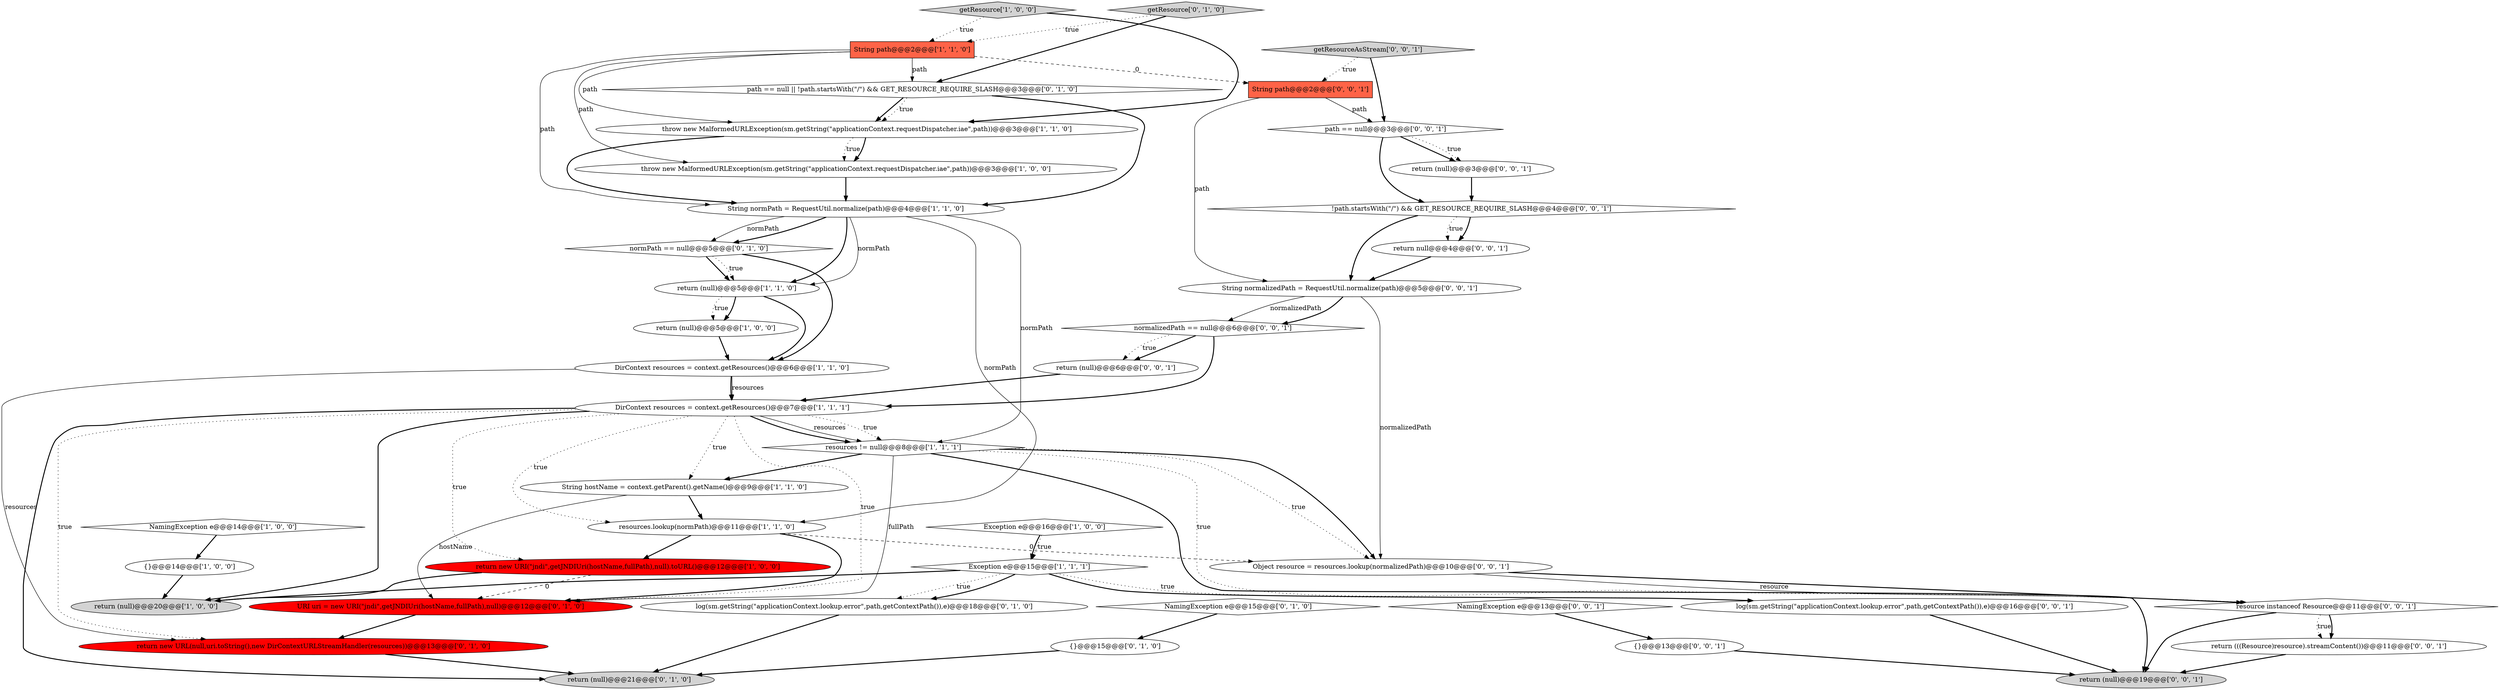digraph {
17 [style = filled, label = "{}@@@14@@@['1', '0', '0']", fillcolor = white, shape = ellipse image = "AAA0AAABBB1BBB"];
20 [style = filled, label = "URI uri = new URI(\"jndi\",getJNDIUri(hostName,fullPath),null)@@@12@@@['0', '1', '0']", fillcolor = red, shape = ellipse image = "AAA1AAABBB2BBB"];
42 [style = filled, label = "return (null)@@@6@@@['0', '0', '1']", fillcolor = white, shape = ellipse image = "AAA0AAABBB3BBB"];
36 [style = filled, label = "normalizedPath == null@@@6@@@['0', '0', '1']", fillcolor = white, shape = diamond image = "AAA0AAABBB3BBB"];
8 [style = filled, label = "resources != null@@@8@@@['1', '1', '1']", fillcolor = white, shape = diamond image = "AAA0AAABBB1BBB"];
41 [style = filled, label = "log(sm.getString(\"applicationContext.lookup.error\",path,getContextPath()),e)@@@16@@@['0', '0', '1']", fillcolor = white, shape = ellipse image = "AAA0AAABBB3BBB"];
35 [style = filled, label = "NamingException e@@@13@@@['0', '0', '1']", fillcolor = white, shape = diamond image = "AAA0AAABBB3BBB"];
14 [style = filled, label = "return (null)@@@20@@@['1', '0', '0']", fillcolor = lightgray, shape = ellipse image = "AAA0AAABBB1BBB"];
5 [style = filled, label = "Exception e@@@16@@@['1', '0', '0']", fillcolor = white, shape = diamond image = "AAA0AAABBB1BBB"];
39 [style = filled, label = "return (null)@@@19@@@['0', '0', '1']", fillcolor = lightgray, shape = ellipse image = "AAA0AAABBB3BBB"];
18 [style = filled, label = "return (null)@@@21@@@['0', '1', '0']", fillcolor = lightgray, shape = ellipse image = "AAA0AAABBB2BBB"];
33 [style = filled, label = "getResourceAsStream['0', '0', '1']", fillcolor = lightgray, shape = diamond image = "AAA0AAABBB3BBB"];
4 [style = filled, label = "return new URI(\"jndi\",getJNDIUri(hostName,fullPath),null).toURL()@@@12@@@['1', '0', '0']", fillcolor = red, shape = ellipse image = "AAA1AAABBB1BBB"];
23 [style = filled, label = "NamingException e@@@15@@@['0', '1', '0']", fillcolor = white, shape = diamond image = "AAA0AAABBB2BBB"];
12 [style = filled, label = "String path@@@2@@@['1', '1', '0']", fillcolor = tomato, shape = box image = "AAA0AAABBB1BBB"];
6 [style = filled, label = "DirContext resources = context.getResources()@@@6@@@['1', '1', '0']", fillcolor = white, shape = ellipse image = "AAA0AAABBB1BBB"];
19 [style = filled, label = "normPath == null@@@5@@@['0', '1', '0']", fillcolor = white, shape = diamond image = "AAA0AAABBB2BBB"];
30 [style = filled, label = "!path.startsWith(\"/\") && GET_RESOURCE_REQUIRE_SLASH@@@4@@@['0', '0', '1']", fillcolor = white, shape = diamond image = "AAA0AAABBB3BBB"];
7 [style = filled, label = "DirContext resources = context.getResources()@@@7@@@['1', '1', '1']", fillcolor = white, shape = ellipse image = "AAA0AAABBB1BBB"];
0 [style = filled, label = "NamingException e@@@14@@@['1', '0', '0']", fillcolor = white, shape = diamond image = "AAA0AAABBB1BBB"];
1 [style = filled, label = "return (null)@@@5@@@['1', '0', '0']", fillcolor = white, shape = ellipse image = "AAA0AAABBB1BBB"];
37 [style = filled, label = "return (null)@@@3@@@['0', '0', '1']", fillcolor = white, shape = ellipse image = "AAA0AAABBB3BBB"];
3 [style = filled, label = "resources.lookup(normPath)@@@11@@@['1', '1', '0']", fillcolor = white, shape = ellipse image = "AAA0AAABBB1BBB"];
28 [style = filled, label = "String path@@@2@@@['0', '0', '1']", fillcolor = tomato, shape = box image = "AAA0AAABBB3BBB"];
34 [style = filled, label = "Object resource = resources.lookup(normalizedPath)@@@10@@@['0', '0', '1']", fillcolor = white, shape = ellipse image = "AAA0AAABBB3BBB"];
22 [style = filled, label = "getResource['0', '1', '0']", fillcolor = lightgray, shape = diamond image = "AAA0AAABBB2BBB"];
27 [style = filled, label = "return null@@@4@@@['0', '0', '1']", fillcolor = white, shape = ellipse image = "AAA0AAABBB3BBB"];
21 [style = filled, label = "path == null || !path.startsWith(\"/\") && GET_RESOURCE_REQUIRE_SLASH@@@3@@@['0', '1', '0']", fillcolor = white, shape = diamond image = "AAA0AAABBB2BBB"];
10 [style = filled, label = "String normPath = RequestUtil.normalize(path)@@@4@@@['1', '1', '0']", fillcolor = white, shape = ellipse image = "AAA0AAABBB1BBB"];
13 [style = filled, label = "return (null)@@@5@@@['1', '1', '0']", fillcolor = white, shape = ellipse image = "AAA0AAABBB1BBB"];
26 [style = filled, label = "return new URL(null,uri.toString(),new DirContextURLStreamHandler(resources))@@@13@@@['0', '1', '0']", fillcolor = red, shape = ellipse image = "AAA1AAABBB2BBB"];
25 [style = filled, label = "{}@@@15@@@['0', '1', '0']", fillcolor = white, shape = ellipse image = "AAA0AAABBB2BBB"];
11 [style = filled, label = "String hostName = context.getParent().getName()@@@9@@@['1', '1', '0']", fillcolor = white, shape = ellipse image = "AAA0AAABBB1BBB"];
24 [style = filled, label = "log(sm.getString(\"applicationContext.lookup.error\",path,getContextPath()),e)@@@18@@@['0', '1', '0']", fillcolor = white, shape = ellipse image = "AAA0AAABBB2BBB"];
2 [style = filled, label = "throw new MalformedURLException(sm.getString(\"applicationContext.requestDispatcher.iae\",path))@@@3@@@['1', '0', '0']", fillcolor = white, shape = ellipse image = "AAA0AAABBB1BBB"];
29 [style = filled, label = "resource instanceof Resource@@@11@@@['0', '0', '1']", fillcolor = white, shape = diamond image = "AAA0AAABBB3BBB"];
31 [style = filled, label = "path == null@@@3@@@['0', '0', '1']", fillcolor = white, shape = diamond image = "AAA0AAABBB3BBB"];
40 [style = filled, label = "return (((Resource)resource).streamContent())@@@11@@@['0', '0', '1']", fillcolor = white, shape = ellipse image = "AAA0AAABBB3BBB"];
38 [style = filled, label = "{}@@@13@@@['0', '0', '1']", fillcolor = white, shape = ellipse image = "AAA0AAABBB3BBB"];
15 [style = filled, label = "Exception e@@@15@@@['1', '1', '1']", fillcolor = white, shape = diamond image = "AAA0AAABBB1BBB"];
16 [style = filled, label = "throw new MalformedURLException(sm.getString(\"applicationContext.requestDispatcher.iae\",path))@@@3@@@['1', '1', '0']", fillcolor = white, shape = ellipse image = "AAA0AAABBB1BBB"];
32 [style = filled, label = "String normalizedPath = RequestUtil.normalize(path)@@@5@@@['0', '0', '1']", fillcolor = white, shape = ellipse image = "AAA0AAABBB3BBB"];
9 [style = filled, label = "getResource['1', '0', '0']", fillcolor = lightgray, shape = diamond image = "AAA0AAABBB1BBB"];
21->10 [style = bold, label=""];
31->37 [style = bold, label=""];
9->12 [style = dotted, label="true"];
27->32 [style = bold, label=""];
28->31 [style = solid, label="path"];
20->26 [style = bold, label=""];
10->19 [style = bold, label=""];
33->28 [style = dotted, label="true"];
5->15 [style = bold, label=""];
10->3 [style = solid, label="normPath"];
7->8 [style = bold, label=""];
38->39 [style = bold, label=""];
3->4 [style = bold, label=""];
9->16 [style = bold, label=""];
13->1 [style = bold, label=""];
28->32 [style = solid, label="path"];
7->14 [style = bold, label=""];
17->14 [style = bold, label=""];
8->20 [style = solid, label="fullPath"];
31->30 [style = bold, label=""];
15->41 [style = bold, label=""];
21->16 [style = bold, label=""];
35->38 [style = bold, label=""];
8->39 [style = bold, label=""];
8->11 [style = bold, label=""];
8->34 [style = bold, label=""];
23->25 [style = bold, label=""];
11->20 [style = solid, label="hostName"];
29->39 [style = bold, label=""];
32->34 [style = solid, label="normalizedPath"];
0->17 [style = bold, label=""];
15->24 [style = dotted, label="true"];
6->26 [style = solid, label="resources"];
12->2 [style = solid, label="path"];
30->27 [style = bold, label=""];
7->8 [style = solid, label="resources"];
19->6 [style = bold, label=""];
24->18 [style = bold, label=""];
8->34 [style = dotted, label="true"];
3->34 [style = dashed, label="0"];
15->41 [style = dotted, label="true"];
19->13 [style = bold, label=""];
29->40 [style = dotted, label="true"];
32->36 [style = bold, label=""];
29->40 [style = bold, label=""];
8->29 [style = dotted, label="true"];
42->7 [style = bold, label=""];
21->16 [style = dotted, label="true"];
6->7 [style = bold, label=""];
7->8 [style = dotted, label="true"];
10->13 [style = solid, label="normPath"];
36->42 [style = bold, label=""];
34->29 [style = bold, label=""];
4->14 [style = bold, label=""];
10->8 [style = solid, label="normPath"];
15->14 [style = bold, label=""];
37->30 [style = bold, label=""];
25->18 [style = bold, label=""];
7->26 [style = dotted, label="true"];
30->32 [style = bold, label=""];
2->10 [style = bold, label=""];
5->15 [style = dotted, label="true"];
34->29 [style = solid, label="resource"];
1->6 [style = bold, label=""];
40->39 [style = bold, label=""];
7->11 [style = dotted, label="true"];
10->13 [style = bold, label=""];
11->3 [style = bold, label=""];
4->20 [style = dashed, label="0"];
7->18 [style = bold, label=""];
6->7 [style = solid, label="resources"];
13->6 [style = bold, label=""];
16->2 [style = dotted, label="true"];
31->37 [style = dotted, label="true"];
16->10 [style = bold, label=""];
30->27 [style = dotted, label="true"];
12->10 [style = solid, label="path"];
22->21 [style = bold, label=""];
19->13 [style = dotted, label="true"];
36->42 [style = dotted, label="true"];
16->2 [style = bold, label=""];
12->16 [style = solid, label="path"];
22->12 [style = dotted, label="true"];
7->20 [style = dotted, label="true"];
13->1 [style = dotted, label="true"];
3->20 [style = bold, label=""];
12->21 [style = solid, label="path"];
7->3 [style = dotted, label="true"];
36->7 [style = bold, label=""];
12->28 [style = dashed, label="0"];
15->24 [style = bold, label=""];
7->4 [style = dotted, label="true"];
33->31 [style = bold, label=""];
32->36 [style = solid, label="normalizedPath"];
41->39 [style = bold, label=""];
10->19 [style = solid, label="normPath"];
26->18 [style = bold, label=""];
}
